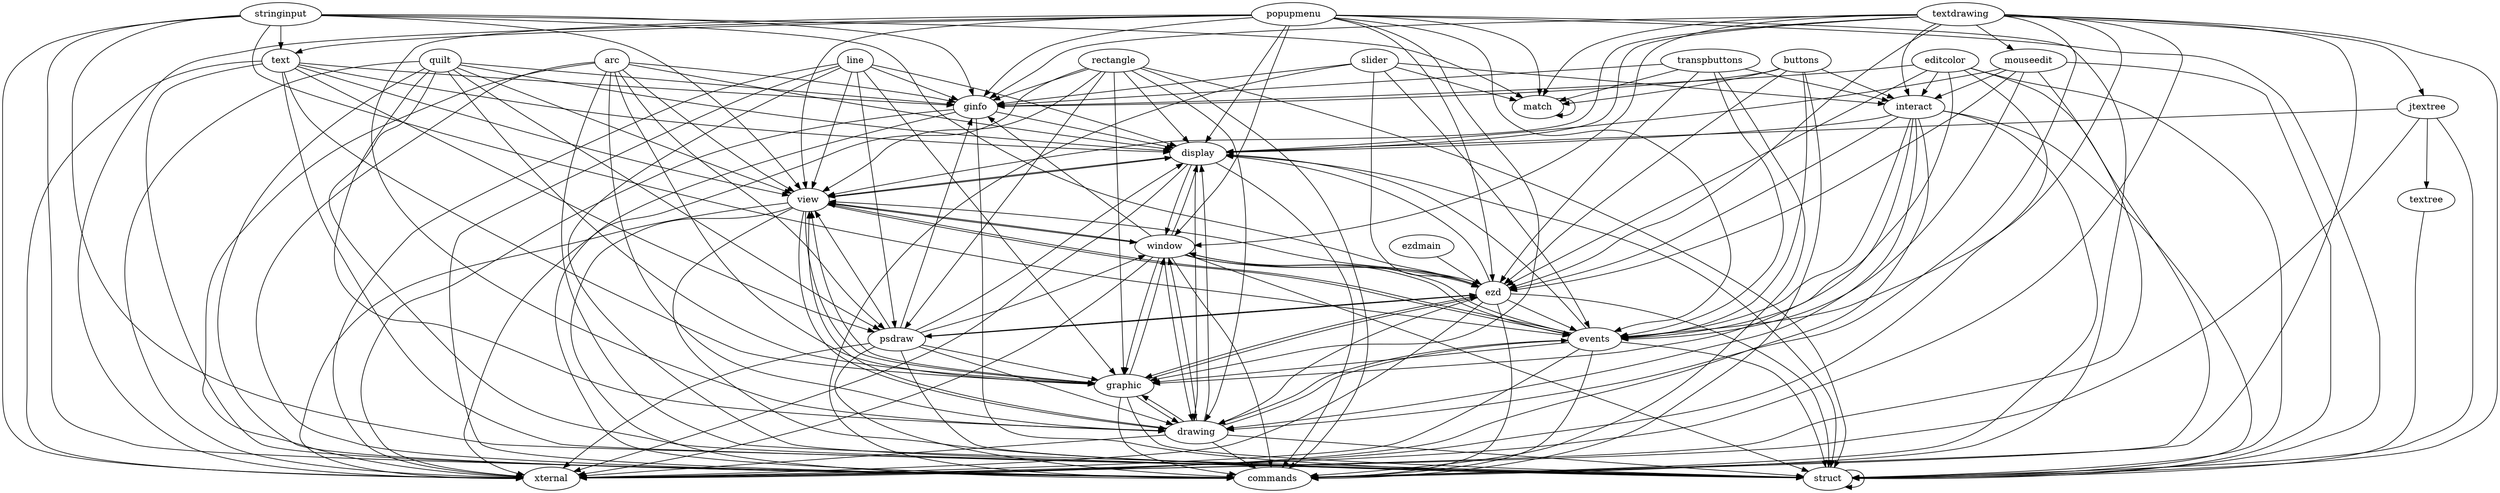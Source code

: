 digraph {
arc -> struct
arc -> commands
arc -> ginfo
arc -> display
arc -> view
arc -> psdraw
arc -> drawing
arc -> graphic
arc -> xternal
buttons -> commands
buttons -> ginfo
buttons -> interact
buttons -> events
buttons -> match
buttons -> ezd
display -> struct
display -> commands
display -> window
display -> drawing
display -> view
display -> xternal
drawing -> struct
drawing -> display
drawing -> window
drawing -> view
drawing -> graphic
drawing -> events
drawing -> commands
drawing -> xternal
editcolor -> struct
editcolor -> events
editcolor -> commands
editcolor -> interact
editcolor -> ezd
editcolor -> ginfo
editcolor -> xternal
events -> struct
events -> commands
events -> display
events -> window
events -> view
events -> drawing
events -> graphic
events -> xternal
ezd -> struct
ezd -> commands
ezd -> display
ezd -> window
ezd -> view
ezd -> drawing
ezd -> graphic
ezd -> psdraw
ezd -> events
ezd -> xternal
ezdmain -> ezd
ginfo -> struct
ginfo -> commands
ginfo -> display
ginfo -> xternal
graphic -> struct
graphic -> window
graphic -> view
graphic -> drawing
graphic -> commands
graphic -> ezd
interact -> struct
interact -> commands
interact -> display
interact -> drawing
interact -> graphic
interact -> ezd
interact -> events
interact -> xternal
jtextree -> struct
jtextree -> textree
jtextree -> display
jtextree -> xternal
line -> struct
line -> commands
line -> ginfo
line -> display
line -> view
line -> psdraw
line -> graphic
line -> xternal
match -> match
mouseedit -> struct
mouseedit -> display
mouseedit -> ezd
mouseedit -> events
mouseedit -> interact
mouseedit -> xternal
popupmenu -> struct
popupmenu -> match
popupmenu -> ginfo
popupmenu -> commands
popupmenu -> display
popupmenu -> window
popupmenu -> drawing
popupmenu -> view
popupmenu -> graphic
popupmenu -> ezd
popupmenu -> events
popupmenu -> text
popupmenu -> xternal
psdraw -> struct
psdraw -> commands
psdraw -> ezd
psdraw -> ginfo
psdraw -> display
psdraw -> window
psdraw -> view
psdraw -> drawing
psdraw -> graphic
psdraw -> xternal
quilt -> struct
quilt -> commands
quilt -> ginfo
quilt -> display
quilt -> view
quilt -> psdraw
quilt -> drawing
quilt -> graphic
quilt -> xternal
rectangle -> struct
rectangle -> commands
rectangle -> ginfo
rectangle -> display
rectangle -> view
rectangle -> psdraw
rectangle -> drawing
rectangle -> graphic
rectangle -> xternal
slider -> commands
slider -> ginfo
slider -> interact
slider -> events
slider -> match
slider -> ezd
stringinput -> struct
stringinput -> ginfo
stringinput -> commands
stringinput -> view
stringinput -> ezd
stringinput -> events
stringinput -> match
stringinput -> text
stringinput -> xternal
struct -> struct
text -> struct
text -> commands
text -> ginfo
text -> display
text -> view
text -> psdraw
text -> graphic
text -> xternal
textdrawing -> struct
textdrawing -> match
textdrawing -> jtextree
textdrawing -> mouseedit
textdrawing -> commands
textdrawing -> ginfo
textdrawing -> ezd
textdrawing -> display
textdrawing -> drawing
textdrawing -> window
textdrawing -> view
textdrawing -> events
textdrawing -> interact
textdrawing -> xternal
textree -> struct
transpbuttons -> commands
transpbuttons -> ginfo
transpbuttons -> interact
transpbuttons -> events
transpbuttons -> match
transpbuttons -> ezd
view -> struct
view -> display
view -> window
view -> drawing
view -> graphic
view -> commands
view -> events
view -> xternal
window -> struct
window -> display
window -> view
window -> drawing
window -> graphic
window -> commands
window -> ginfo
window -> events
window -> ezd
window -> xternal
}

